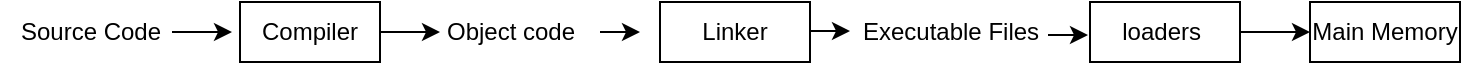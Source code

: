 <mxfile>
    <diagram id="rinUt8X5COBJHOknvIz6" name="Page-1">
        <mxGraphModel dx="986" dy="427" grid="1" gridSize="10" guides="1" tooltips="1" connect="1" arrows="1" fold="1" page="1" pageScale="1" pageWidth="850" pageHeight="1100" math="0" shadow="0">
            <root>
                <mxCell id="0"/>
                <mxCell id="1" parent="0"/>
                <mxCell id="8" value="" style="edgeStyle=none;html=1;" edge="1" parent="1" source="2">
                    <mxGeometry relative="1" as="geometry">
                        <mxPoint x="250" y="185" as="targetPoint"/>
                    </mxGeometry>
                </mxCell>
                <mxCell id="2" value="Compiler" style="rounded=0;whiteSpace=wrap;html=1;" vertex="1" parent="1">
                    <mxGeometry x="150" y="170" width="70" height="30" as="geometry"/>
                </mxCell>
                <mxCell id="4" value="" style="edgeStyle=none;html=1;" edge="1" parent="1">
                    <mxGeometry relative="1" as="geometry">
                        <mxPoint x="116" y="185" as="sourcePoint"/>
                        <mxPoint x="146" y="185" as="targetPoint"/>
                    </mxGeometry>
                </mxCell>
                <mxCell id="3" value="Source Code" style="text;html=1;align=center;verticalAlign=middle;resizable=0;points=[];autosize=1;strokeColor=none;fillColor=none;" vertex="1" parent="1">
                    <mxGeometry x="30" y="170" width="90" height="30" as="geometry"/>
                </mxCell>
                <mxCell id="5" value="Linker" style="rounded=0;whiteSpace=wrap;html=1;" vertex="1" parent="1">
                    <mxGeometry x="360" y="170" width="75" height="30" as="geometry"/>
                </mxCell>
                <mxCell id="6" value="" style="edgeStyle=none;html=1;" edge="1" parent="1" source="7">
                    <mxGeometry relative="1" as="geometry">
                        <mxPoint x="350" y="185" as="targetPoint"/>
                    </mxGeometry>
                </mxCell>
                <mxCell id="7" value="Object code" style="text;html=1;align=center;verticalAlign=middle;resizable=0;points=[];autosize=1;strokeColor=none;fillColor=none;" vertex="1" parent="1">
                    <mxGeometry x="240" y="170" width="90" height="30" as="geometry"/>
                </mxCell>
                <mxCell id="14" value="Executable Files" style="text;html=1;align=center;verticalAlign=middle;resizable=0;points=[];autosize=1;strokeColor=none;fillColor=none;" vertex="1" parent="1">
                    <mxGeometry x="450" y="170" width="110" height="30" as="geometry"/>
                </mxCell>
                <mxCell id="20" value="" style="edgeStyle=none;html=1;" edge="1" parent="1" source="15" target="16">
                    <mxGeometry relative="1" as="geometry"/>
                </mxCell>
                <mxCell id="15" value="loaders&amp;nbsp;" style="rounded=0;whiteSpace=wrap;html=1;" vertex="1" parent="1">
                    <mxGeometry x="575" y="170" width="75" height="30" as="geometry"/>
                </mxCell>
                <mxCell id="16" value="Main Memory" style="rounded=0;whiteSpace=wrap;html=1;" vertex="1" parent="1">
                    <mxGeometry x="685" y="170" width="75" height="30" as="geometry"/>
                </mxCell>
                <mxCell id="17" value="" style="edgeStyle=none;html=1;" edge="1" parent="1">
                    <mxGeometry relative="1" as="geometry">
                        <mxPoint x="435" y="184.5" as="sourcePoint"/>
                        <mxPoint x="455" y="184.5" as="targetPoint"/>
                    </mxGeometry>
                </mxCell>
                <mxCell id="18" value="" style="edgeStyle=none;html=1;" edge="1" parent="1">
                    <mxGeometry relative="1" as="geometry">
                        <mxPoint x="554" y="186.5" as="sourcePoint"/>
                        <mxPoint x="574" y="186.5" as="targetPoint"/>
                    </mxGeometry>
                </mxCell>
            </root>
        </mxGraphModel>
    </diagram>
</mxfile>